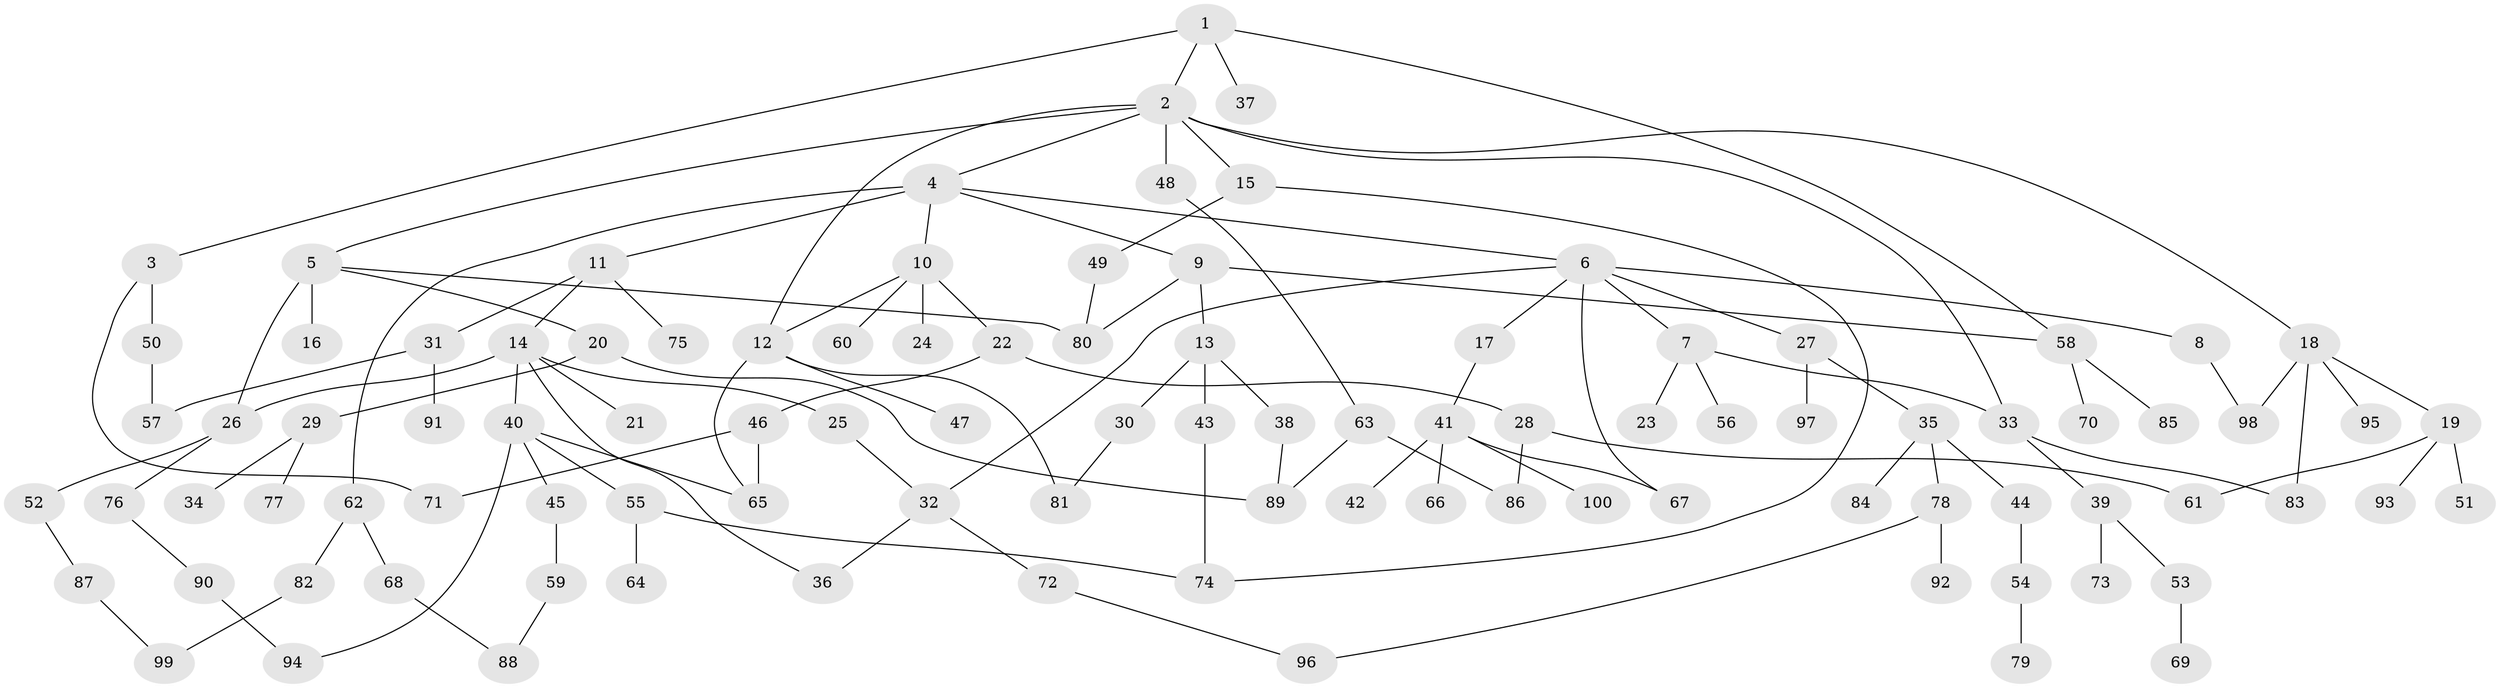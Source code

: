 // Generated by graph-tools (version 1.1) at 2025/54/02/21/25 11:54:43]
// undirected, 100 vertices, 125 edges
graph export_dot {
graph [start="1"]
  node [color=gray90,style=filled];
  1;
  2;
  3;
  4;
  5;
  6;
  7;
  8;
  9;
  10;
  11;
  12;
  13;
  14;
  15;
  16;
  17;
  18;
  19;
  20;
  21;
  22;
  23;
  24;
  25;
  26;
  27;
  28;
  29;
  30;
  31;
  32;
  33;
  34;
  35;
  36;
  37;
  38;
  39;
  40;
  41;
  42;
  43;
  44;
  45;
  46;
  47;
  48;
  49;
  50;
  51;
  52;
  53;
  54;
  55;
  56;
  57;
  58;
  59;
  60;
  61;
  62;
  63;
  64;
  65;
  66;
  67;
  68;
  69;
  70;
  71;
  72;
  73;
  74;
  75;
  76;
  77;
  78;
  79;
  80;
  81;
  82;
  83;
  84;
  85;
  86;
  87;
  88;
  89;
  90;
  91;
  92;
  93;
  94;
  95;
  96;
  97;
  98;
  99;
  100;
  1 -- 2;
  1 -- 3;
  1 -- 37;
  1 -- 58;
  2 -- 4;
  2 -- 5;
  2 -- 12;
  2 -- 15;
  2 -- 18;
  2 -- 48;
  2 -- 33;
  3 -- 50;
  3 -- 71;
  4 -- 6;
  4 -- 9;
  4 -- 10;
  4 -- 11;
  4 -- 62;
  5 -- 16;
  5 -- 20;
  5 -- 80;
  5 -- 26;
  6 -- 7;
  6 -- 8;
  6 -- 17;
  6 -- 27;
  6 -- 32;
  6 -- 67;
  7 -- 23;
  7 -- 33;
  7 -- 56;
  8 -- 98;
  9 -- 13;
  9 -- 58;
  9 -- 80;
  10 -- 22;
  10 -- 24;
  10 -- 60;
  10 -- 12;
  11 -- 14;
  11 -- 31;
  11 -- 75;
  12 -- 47;
  12 -- 65;
  12 -- 81;
  13 -- 30;
  13 -- 38;
  13 -- 43;
  14 -- 21;
  14 -- 25;
  14 -- 26;
  14 -- 40;
  14 -- 36;
  15 -- 49;
  15 -- 74;
  17 -- 41;
  18 -- 19;
  18 -- 83;
  18 -- 95;
  18 -- 98;
  19 -- 51;
  19 -- 61;
  19 -- 93;
  20 -- 29;
  20 -- 89;
  22 -- 28;
  22 -- 46;
  25 -- 32;
  26 -- 52;
  26 -- 76;
  27 -- 35;
  27 -- 97;
  28 -- 61;
  28 -- 86;
  29 -- 34;
  29 -- 77;
  30 -- 81;
  31 -- 91;
  31 -- 57;
  32 -- 36;
  32 -- 72;
  33 -- 39;
  33 -- 83;
  35 -- 44;
  35 -- 78;
  35 -- 84;
  38 -- 89;
  39 -- 53;
  39 -- 73;
  40 -- 45;
  40 -- 55;
  40 -- 94;
  40 -- 65;
  41 -- 42;
  41 -- 66;
  41 -- 67;
  41 -- 100;
  43 -- 74;
  44 -- 54;
  45 -- 59;
  46 -- 71;
  46 -- 65;
  48 -- 63;
  49 -- 80;
  50 -- 57;
  52 -- 87;
  53 -- 69;
  54 -- 79;
  55 -- 64;
  55 -- 74;
  58 -- 70;
  58 -- 85;
  59 -- 88;
  62 -- 68;
  62 -- 82;
  63 -- 86;
  63 -- 89;
  68 -- 88;
  72 -- 96;
  76 -- 90;
  78 -- 92;
  78 -- 96;
  82 -- 99;
  87 -- 99;
  90 -- 94;
}
